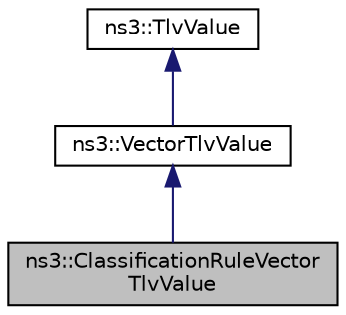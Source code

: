 digraph "ns3::ClassificationRuleVectorTlvValue"
{
 // LATEX_PDF_SIZE
  edge [fontname="Helvetica",fontsize="10",labelfontname="Helvetica",labelfontsize="10"];
  node [fontname="Helvetica",fontsize="10",shape=record];
  Node1 [label="ns3::ClassificationRuleVector\lTlvValue",height=0.2,width=0.4,color="black", fillcolor="grey75", style="filled", fontcolor="black",tooltip="this class implements the classifier descriptor as a tlv vector"];
  Node2 -> Node1 [dir="back",color="midnightblue",fontsize="10",style="solid",fontname="Helvetica"];
  Node2 [label="ns3::VectorTlvValue",height=0.2,width=0.4,color="black", fillcolor="white", style="filled",URL="$classns3_1_1_vector_tlv_value.html",tooltip="this class is used to implement a vector of values in one tlv value field"];
  Node3 -> Node2 [dir="back",color="midnightblue",fontsize="10",style="solid",fontname="Helvetica"];
  Node3 [label="ns3::TlvValue",height=0.2,width=0.4,color="black", fillcolor="white", style="filled",URL="$classns3_1_1_tlv_value.html",tooltip="The value field of a tlv can take different values (uint8_t, uint16, vector, ...)."];
}
